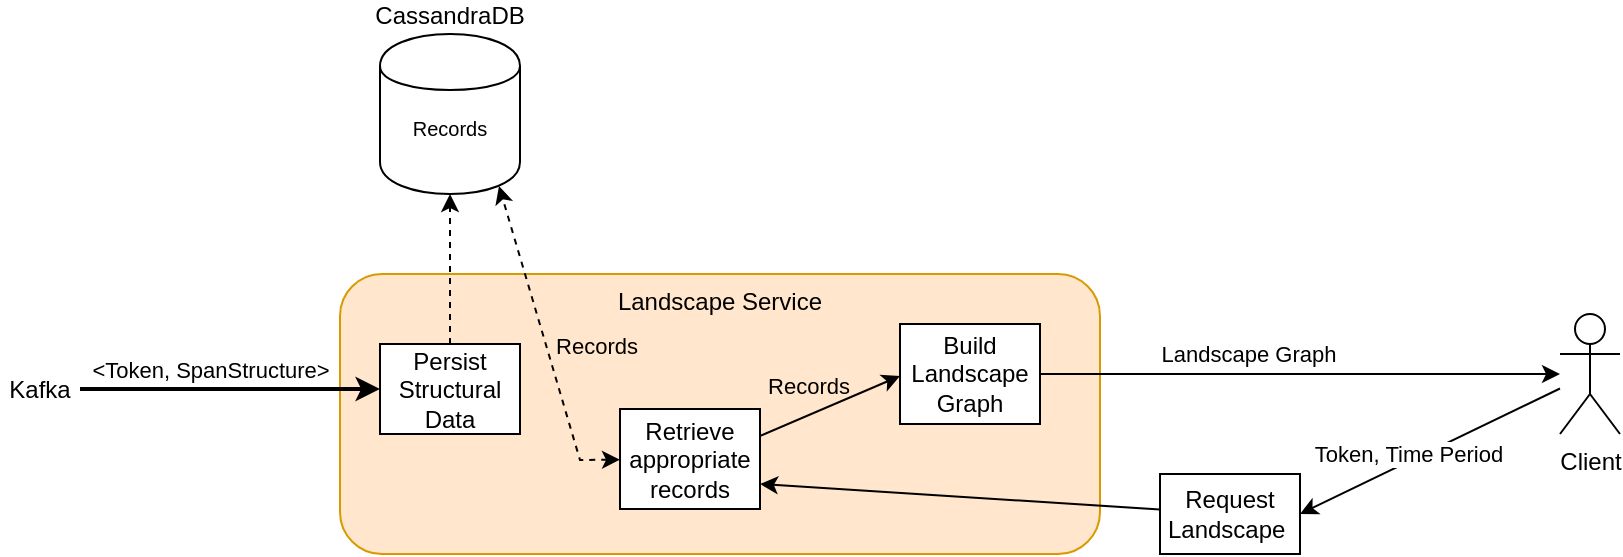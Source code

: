 <mxfile version="14.9.6" type="device" pages="3"><diagram id="J-dUy9uAbhiytFLK9haW" name="landscape-service"><mxGraphModel dx="517" dy="802" grid="1" gridSize="10" guides="1" tooltips="1" connect="1" arrows="1" fold="1" page="1" pageScale="1" pageWidth="827" pageHeight="1169" math="0" shadow="0"><root><mxCell id="Gl9fM_iUVDfc27TFaiKl-0"/><mxCell id="Gl9fM_iUVDfc27TFaiKl-1" parent="Gl9fM_iUVDfc27TFaiKl-0"/><mxCell id="t1grAYT24OCH9mHUSQEn-0" value="Landscape Service" style="rounded=1;whiteSpace=wrap;html=1;fillColor=#ffe6cc;strokeColor=#d79b00;verticalAlign=top;" parent="Gl9fM_iUVDfc27TFaiKl-1" vertex="1"><mxGeometry x="1120" y="270" width="380" height="140" as="geometry"/></mxCell><mxCell id="l7Rlq5oe87UU4YfL6TtK-6" style="rounded=0;orthogonalLoop=1;jettySize=auto;html=1;entryX=1;entryY=0.5;entryDx=0;entryDy=0;startArrow=none;startFill=0;" parent="Gl9fM_iUVDfc27TFaiKl-1" source="l7Rlq5oe87UU4YfL6TtK-0" target="l7Rlq5oe87UU4YfL6TtK-5" edge="1"><mxGeometry relative="1" as="geometry"><mxPoint x="1780" y="320" as="sourcePoint"/></mxGeometry></mxCell><mxCell id="l7Rlq5oe87UU4YfL6TtK-18" value="Token, Time Period" style="edgeLabel;html=1;align=center;verticalAlign=middle;resizable=0;points=[];rotation=0;" parent="l7Rlq5oe87UU4YfL6TtK-6" vertex="1" connectable="0"><mxGeometry x="0.134" y="2" relative="1" as="geometry"><mxPoint x="-3" y="-5" as="offset"/></mxGeometry></mxCell><mxCell id="l7Rlq5oe87UU4YfL6TtK-0" value="Client" style="shape=umlActor;verticalLabelPosition=bottom;verticalAlign=top;html=1;outlineConnect=0;fontSize=12;" parent="Gl9fM_iUVDfc27TFaiKl-1" vertex="1"><mxGeometry x="1730" y="290" width="30" height="60" as="geometry"/></mxCell><mxCell id="l7Rlq5oe87UU4YfL6TtK-3" value="" style="group" parent="Gl9fM_iUVDfc27TFaiKl-1" vertex="1" connectable="0"><mxGeometry x="1140" y="150" width="70" height="80" as="geometry"/></mxCell><mxCell id="2yggdtKi-0VyziITNCe1-0" value="CassandraDB" style="shape=cylinder;whiteSpace=wrap;html=1;boundedLbl=1;backgroundOutline=1;verticalAlign=bottom;labelPosition=center;verticalLabelPosition=top;align=center;" parent="l7Rlq5oe87UU4YfL6TtK-3" vertex="1"><mxGeometry width="70" height="80" as="geometry"/></mxCell><mxCell id="dtKy84YqQXFhAMvZ5ZgY-0" value="&lt;span&gt;Records&lt;/span&gt;" style="text;html=1;strokeColor=none;fillColor=none;align=center;verticalAlign=middle;whiteSpace=wrap;rounded=0;fontSize=10;fontStyle=0" parent="l7Rlq5oe87UU4YfL6TtK-3" vertex="1"><mxGeometry y="24" width="70" height="45" as="geometry"/></mxCell><mxCell id="l7Rlq5oe87UU4YfL6TtK-14" style="edgeStyle=none;rounded=0;orthogonalLoop=1;jettySize=auto;html=1;entryX=1;entryY=0.75;entryDx=0;entryDy=0;startArrow=none;startFill=0;endArrow=classic;endFill=1;strokeWidth=1;" parent="Gl9fM_iUVDfc27TFaiKl-1" source="l7Rlq5oe87UU4YfL6TtK-5" target="l7Rlq5oe87UU4YfL6TtK-12" edge="1"><mxGeometry relative="1" as="geometry"/></mxCell><mxCell id="l7Rlq5oe87UU4YfL6TtK-5" value="Request Landscape&amp;nbsp;" style="rounded=0;whiteSpace=wrap;html=1;align=center;" parent="Gl9fM_iUVDfc27TFaiKl-1" vertex="1"><mxGeometry x="1530" y="370" width="70" height="40" as="geometry"/></mxCell><mxCell id="l7Rlq5oe87UU4YfL6TtK-8" style="edgeStyle=none;rounded=0;orthogonalLoop=1;jettySize=auto;html=1;startArrow=none;startFill=0;dashed=1;" parent="Gl9fM_iUVDfc27TFaiKl-1" source="l7Rlq5oe87UU4YfL6TtK-7" target="2yggdtKi-0VyziITNCe1-0" edge="1"><mxGeometry relative="1" as="geometry"/></mxCell><mxCell id="l7Rlq5oe87UU4YfL6TtK-7" value="Persist Structural Data" style="rounded=0;whiteSpace=wrap;html=1;align=center;" parent="Gl9fM_iUVDfc27TFaiKl-1" vertex="1"><mxGeometry x="1140" y="305" width="70" height="45" as="geometry"/></mxCell><mxCell id="l7Rlq5oe87UU4YfL6TtK-9" value="" style="endArrow=classic;html=1;entryX=0;entryY=0.5;entryDx=0;entryDy=0;strokeWidth=2;exitX=1;exitY=0.5;exitDx=0;exitDy=0;" parent="Gl9fM_iUVDfc27TFaiKl-1" source="l7Rlq5oe87UU4YfL6TtK-11" target="l7Rlq5oe87UU4YfL6TtK-7" edge="1"><mxGeometry width="50" height="50" relative="1" as="geometry"><mxPoint x="980" y="328" as="sourcePoint"/><mxPoint x="1310" y="300" as="targetPoint"/></mxGeometry></mxCell><mxCell id="l7Rlq5oe87UU4YfL6TtK-10" value="&amp;lt;Token, SpanStructure&amp;gt;" style="edgeLabel;html=1;align=center;verticalAlign=middle;resizable=0;points=[];" parent="l7Rlq5oe87UU4YfL6TtK-9" vertex="1" connectable="0"><mxGeometry x="-0.481" relative="1" as="geometry"><mxPoint x="26" y="-10" as="offset"/></mxGeometry></mxCell><mxCell id="l7Rlq5oe87UU4YfL6TtK-11" value="Kafka" style="text;html=1;strokeColor=none;fillColor=none;align=center;verticalAlign=middle;whiteSpace=wrap;rounded=0;" parent="Gl9fM_iUVDfc27TFaiKl-1" vertex="1"><mxGeometry x="950" y="317.5" width="40" height="20" as="geometry"/></mxCell><mxCell id="l7Rlq5oe87UU4YfL6TtK-13" style="edgeStyle=none;rounded=0;orthogonalLoop=1;jettySize=auto;html=1;entryX=0.85;entryY=0.95;entryDx=0;entryDy=0;entryPerimeter=0;startArrow=classic;startFill=1;strokeWidth=1;endArrow=classic;endFill=1;dashed=1;labelBackgroundColor=#ffffff;" parent="Gl9fM_iUVDfc27TFaiKl-1" source="l7Rlq5oe87UU4YfL6TtK-12" target="2yggdtKi-0VyziITNCe1-0" edge="1"><mxGeometry relative="1" as="geometry"><Array as="points"><mxPoint x="1240" y="363"/></Array></mxGeometry></mxCell><mxCell id="l7Rlq5oe87UU4YfL6TtK-23" value="Records" style="edgeLabel;html=1;align=center;verticalAlign=middle;resizable=0;points=[];labelBackgroundColor=none;" parent="l7Rlq5oe87UU4YfL6TtK-13" vertex="1" connectable="0"><mxGeometry x="-0.061" y="-2" relative="1" as="geometry"><mxPoint x="22" y="-3" as="offset"/></mxGeometry></mxCell><mxCell id="l7Rlq5oe87UU4YfL6TtK-16" value="" style="edgeStyle=none;rounded=0;orthogonalLoop=1;jettySize=auto;html=1;exitX=1;exitY=0.25;exitDx=0;exitDy=0;entryX=0;entryY=0.5;entryDx=0;entryDy=0;startArrow=none;startFill=0;endArrow=classic;endFill=1;strokeWidth=1;labelPosition=center;verticalLabelPosition=top;align=center;verticalAlign=bottom;labelBackgroundColor=none;" parent="Gl9fM_iUVDfc27TFaiKl-1" edge="1"><mxGeometry x="-0.069" y="7" relative="1" as="geometry"><mxPoint x="1330" y="351.0" as="sourcePoint"/><mxPoint x="1400" y="321.0" as="targetPoint"/><mxPoint as="offset"/></mxGeometry></mxCell><mxCell id="l7Rlq5oe87UU4YfL6TtK-12" value="Retrieve appropriate records" style="rounded=0;whiteSpace=wrap;html=1;align=center;verticalAlign=middle;" parent="Gl9fM_iUVDfc27TFaiKl-1" vertex="1"><mxGeometry x="1260" y="337.5" width="70" height="50" as="geometry"/></mxCell><mxCell id="l7Rlq5oe87UU4YfL6TtK-17" style="edgeStyle=none;rounded=0;orthogonalLoop=1;jettySize=auto;html=1;exitX=1;exitY=0.5;exitDx=0;exitDy=0;startArrow=none;startFill=0;endArrow=classic;endFill=1;strokeWidth=1;" parent="Gl9fM_iUVDfc27TFaiKl-1" source="l7Rlq5oe87UU4YfL6TtK-15" target="l7Rlq5oe87UU4YfL6TtK-0" edge="1"><mxGeometry relative="1" as="geometry"/></mxCell><mxCell id="l7Rlq5oe87UU4YfL6TtK-21" value="Landscape Graph" style="edgeLabel;html=1;align=center;verticalAlign=middle;resizable=0;points=[];" parent="l7Rlq5oe87UU4YfL6TtK-17" vertex="1" connectable="0"><mxGeometry x="-0.377" y="-3" relative="1" as="geometry"><mxPoint x="23" y="-13" as="offset"/></mxGeometry></mxCell><mxCell id="l7Rlq5oe87UU4YfL6TtK-15" value="Build Landscape Graph" style="rounded=0;whiteSpace=wrap;html=1;align=center;verticalAlign=middle;" parent="Gl9fM_iUVDfc27TFaiKl-1" vertex="1"><mxGeometry x="1400" y="295" width="70" height="50" as="geometry"/></mxCell><mxCell id="l7Rlq5oe87UU4YfL6TtK-24" value="Records" style="edgeLabel;html=1;align=center;verticalAlign=middle;resizable=0;points=[];labelBackgroundColor=none;" parent="Gl9fM_iUVDfc27TFaiKl-1" vertex="1" connectable="0"><mxGeometry x="1353.996" y="325.502" as="geometry"/></mxCell></root></mxGraphModel></diagram><diagram id="spWC8Wub-5iBqvO6qSnb" name="landscape-graph"><mxGraphModel dx="1344" dy="802" grid="1" gridSize="10" guides="1" tooltips="1" connect="1" arrows="1" fold="1" page="1" pageScale="1" pageWidth="827" pageHeight="1169" math="0" shadow="0"><root><mxCell id="aLXn2m9GXrMucjYbdmCI-0"/><mxCell id="aLXn2m9GXrMucjYbdmCI-1" parent="aLXn2m9GXrMucjYbdmCI-0"/><mxCell id="aLXn2m9GXrMucjYbdmCI-5" value="Node&lt;br&gt;{Name, Address}" style="rounded=0;whiteSpace=wrap;html=1;labelBackgroundColor=none;align=center;fillColor=#f8cecc;strokeColor=#b85450;" parent="aLXn2m9GXrMucjYbdmCI-1" vertex="1"><mxGeometry x="9" y="250" width="100" height="40" as="geometry"/></mxCell><mxCell id="aLXn2m9GXrMucjYbdmCI-17" style="edgeStyle=none;rounded=0;orthogonalLoop=1;jettySize=auto;html=1;labelBackgroundColor=#ffffff;startArrow=none;startFill=0;endArrow=classic;endFill=1;strokeWidth=1;" parent="aLXn2m9GXrMucjYbdmCI-1" source="aLXn2m9GXrMucjYbdmCI-16" target="aLXn2m9GXrMucjYbdmCI-5" edge="1"><mxGeometry relative="1" as="geometry"><mxPoint x="58.83" y="200" as="sourcePoint"/><mxPoint x="58.83" y="250" as="targetPoint"/></mxGeometry></mxCell><mxCell id="aLXn2m9GXrMucjYbdmCI-18" value="1" style="edgeLabel;html=1;align=center;verticalAlign=middle;resizable=0;points=[];" parent="aLXn2m9GXrMucjYbdmCI-17" vertex="1" connectable="0"><mxGeometry x="-0.768" relative="1" as="geometry"><mxPoint x="5" y="4" as="offset"/></mxGeometry></mxCell><mxCell id="aLXn2m9GXrMucjYbdmCI-19" value="n" style="edgeLabel;html=1;align=center;verticalAlign=middle;resizable=0;points=[];" parent="aLXn2m9GXrMucjYbdmCI-17" vertex="1" connectable="0"><mxGeometry x="0.832" y="-1" relative="1" as="geometry"><mxPoint x="-9" y="-10" as="offset"/></mxGeometry></mxCell><mxCell id="aLXn2m9GXrMucjYbdmCI-16" value="Landscape Token" style="rounded=0;whiteSpace=wrap;html=1;labelBackgroundColor=none;align=center;fontStyle=4;fillColor=#f5f5f5;strokeColor=#666666;fontColor=#333333;" parent="aLXn2m9GXrMucjYbdmCI-1" vertex="1"><mxGeometry x="4" y="160" width="110" height="40" as="geometry"/></mxCell><mxCell id="aLXn2m9GXrMucjYbdmCI-20" value="Application&lt;br&gt;{Name, InstanceId, Language}" style="rounded=0;whiteSpace=wrap;html=1;labelBackgroundColor=none;align=center;fillColor=#d5e8d4;strokeColor=#82b366;" parent="aLXn2m9GXrMucjYbdmCI-1" vertex="1"><mxGeometry x="184" y="250" width="170" height="40" as="geometry"/></mxCell><mxCell id="aLXn2m9GXrMucjYbdmCI-21" style="edgeStyle=none;rounded=0;orthogonalLoop=1;jettySize=auto;html=1;labelBackgroundColor=#ffffff;startArrow=none;startFill=0;endArrow=classic;endFill=1;strokeWidth=1;entryX=0;entryY=0.5;entryDx=0;entryDy=0;exitX=1;exitY=0.5;exitDx=0;exitDy=0;" parent="aLXn2m9GXrMucjYbdmCI-1" source="aLXn2m9GXrMucjYbdmCI-5" target="aLXn2m9GXrMucjYbdmCI-20" edge="1"><mxGeometry relative="1" as="geometry"><mxPoint x="124" y="190" as="sourcePoint"/><mxPoint x="204" y="190" as="targetPoint"/></mxGeometry></mxCell><mxCell id="aLXn2m9GXrMucjYbdmCI-22" value="1" style="edgeLabel;html=1;align=center;verticalAlign=middle;resizable=0;points=[];" parent="aLXn2m9GXrMucjYbdmCI-21" vertex="1" connectable="0"><mxGeometry x="-0.768" relative="1" as="geometry"><mxPoint x="-3" y="-8" as="offset"/></mxGeometry></mxCell><mxCell id="aLXn2m9GXrMucjYbdmCI-23" value="n" style="edgeLabel;html=1;align=center;verticalAlign=middle;resizable=0;points=[];" parent="aLXn2m9GXrMucjYbdmCI-21" vertex="1" connectable="0"><mxGeometry x="0.832" y="-1" relative="1" as="geometry"><mxPoint x="-7" y="-9" as="offset"/></mxGeometry></mxCell><mxCell id="aLXn2m9GXrMucjYbdmCI-24" value="Package&lt;br&gt;{Name}" style="rounded=0;whiteSpace=wrap;html=1;labelBackgroundColor=none;align=center;fillColor=#ffe6cc;strokeColor=#d79b00;" parent="aLXn2m9GXrMucjYbdmCI-1" vertex="1"><mxGeometry x="424" y="250" width="70" height="40" as="geometry"/></mxCell><mxCell id="aLXn2m9GXrMucjYbdmCI-26" style="edgeStyle=none;rounded=0;orthogonalLoop=1;jettySize=auto;html=1;labelBackgroundColor=#ffffff;startArrow=none;startFill=0;endArrow=classic;endFill=1;strokeWidth=1;entryX=0;entryY=0.5;entryDx=0;entryDy=0;exitX=1;exitY=0.5;exitDx=0;exitDy=0;" parent="aLXn2m9GXrMucjYbdmCI-1" source="aLXn2m9GXrMucjYbdmCI-20" target="aLXn2m9GXrMucjYbdmCI-24" edge="1"><mxGeometry relative="1" as="geometry"><mxPoint x="304" y="190" as="sourcePoint"/><mxPoint x="367.5" y="190" as="targetPoint"/></mxGeometry></mxCell><mxCell id="aLXn2m9GXrMucjYbdmCI-27" value="1" style="edgeLabel;html=1;align=center;verticalAlign=middle;resizable=0;points=[];" parent="aLXn2m9GXrMucjYbdmCI-26" vertex="1" connectable="0"><mxGeometry x="-0.768" relative="1" as="geometry"><mxPoint x="-3" y="-8" as="offset"/></mxGeometry></mxCell><mxCell id="aLXn2m9GXrMucjYbdmCI-28" value="n" style="edgeLabel;html=1;align=center;verticalAlign=middle;resizable=0;points=[];" parent="aLXn2m9GXrMucjYbdmCI-26" vertex="1" connectable="0"><mxGeometry x="0.832" y="-1" relative="1" as="geometry"><mxPoint x="-9" y="-10" as="offset"/></mxGeometry></mxCell><mxCell id="aLXn2m9GXrMucjYbdmCI-29" style="edgeStyle=none;rounded=0;orthogonalLoop=1;jettySize=auto;html=1;exitX=0.75;exitY=0;exitDx=0;exitDy=0;entryX=0.25;entryY=0;entryDx=0;entryDy=0;labelBackgroundColor=#ffffff;startArrow=classic;startFill=1;endArrow=none;endFill=0;strokeWidth=1;" parent="aLXn2m9GXrMucjYbdmCI-1" source="aLXn2m9GXrMucjYbdmCI-24" target="aLXn2m9GXrMucjYbdmCI-24" edge="1"><mxGeometry relative="1" as="geometry"><Array as="points"><mxPoint x="477" y="220"/><mxPoint x="442" y="220"/></Array></mxGeometry></mxCell><mxCell id="aLXn2m9GXrMucjYbdmCI-30" value="1" style="edgeLabel;html=1;align=center;verticalAlign=middle;resizable=0;points=[];" parent="aLXn2m9GXrMucjYbdmCI-29" vertex="1" connectable="0"><mxGeometry x="0.844" relative="1" as="geometry"><mxPoint x="-9" y="-5" as="offset"/></mxGeometry></mxCell><mxCell id="aLXn2m9GXrMucjYbdmCI-31" value="n" style="edgeLabel;html=1;align=center;verticalAlign=middle;resizable=0;points=[];" parent="aLXn2m9GXrMucjYbdmCI-29" vertex="1" connectable="0"><mxGeometry x="-0.9" relative="1" as="geometry"><mxPoint x="9" y="-7" as="offset"/></mxGeometry></mxCell><mxCell id="aLXn2m9GXrMucjYbdmCI-32" value="Class&lt;br&gt;{Name}" style="rounded=0;whiteSpace=wrap;html=1;labelBackgroundColor=none;align=center;fillColor=#e1d5e7;strokeColor=#9673a6;" parent="aLXn2m9GXrMucjYbdmCI-1" vertex="1"><mxGeometry x="564" y="250" width="70" height="40" as="geometry"/></mxCell><mxCell id="aLXn2m9GXrMucjYbdmCI-33" style="edgeStyle=none;rounded=0;orthogonalLoop=1;jettySize=auto;html=1;labelBackgroundColor=#ffffff;startArrow=none;startFill=0;endArrow=classic;endFill=1;strokeWidth=1;entryX=0;entryY=0.5;entryDx=0;entryDy=0;exitX=1;exitY=0.5;exitDx=0;exitDy=0;" parent="aLXn2m9GXrMucjYbdmCI-1" source="aLXn2m9GXrMucjYbdmCI-24" target="aLXn2m9GXrMucjYbdmCI-32" edge="1"><mxGeometry relative="1" as="geometry"><mxPoint x="514" y="190" as="sourcePoint"/><mxPoint x="574" y="190" as="targetPoint"/></mxGeometry></mxCell><mxCell id="aLXn2m9GXrMucjYbdmCI-34" value="1" style="edgeLabel;html=1;align=center;verticalAlign=middle;resizable=0;points=[];" parent="aLXn2m9GXrMucjYbdmCI-33" vertex="1" connectable="0"><mxGeometry x="-0.768" relative="1" as="geometry"><mxPoint x="-3" y="-8" as="offset"/></mxGeometry></mxCell><mxCell id="aLXn2m9GXrMucjYbdmCI-35" value="n" style="edgeLabel;html=1;align=center;verticalAlign=middle;resizable=0;points=[];" parent="aLXn2m9GXrMucjYbdmCI-33" vertex="1" connectable="0"><mxGeometry x="0.832" y="-1" relative="1" as="geometry"><mxPoint x="-9" y="-10" as="offset"/></mxGeometry></mxCell><mxCell id="aLXn2m9GXrMucjYbdmCI-36" value="Method&lt;br&gt;{Method, Fingerprint}" style="rounded=0;whiteSpace=wrap;html=1;labelBackgroundColor=none;align=center;fillColor=#dae8fc;strokeColor=#6c8ebf;" parent="aLXn2m9GXrMucjYbdmCI-1" vertex="1"><mxGeometry x="704" y="250" width="120" height="40" as="geometry"/></mxCell><mxCell id="aLXn2m9GXrMucjYbdmCI-37" style="edgeStyle=none;rounded=0;orthogonalLoop=1;jettySize=auto;html=1;labelBackgroundColor=#ffffff;startArrow=none;startFill=0;endArrow=classic;endFill=1;strokeWidth=1;" parent="aLXn2m9GXrMucjYbdmCI-1" source="aLXn2m9GXrMucjYbdmCI-32" target="aLXn2m9GXrMucjYbdmCI-36" edge="1"><mxGeometry relative="1" as="geometry"><mxPoint x="764" y="180" as="sourcePoint"/><mxPoint x="824" y="179.8" as="targetPoint"/></mxGeometry></mxCell><mxCell id="aLXn2m9GXrMucjYbdmCI-38" value="1" style="edgeLabel;html=1;align=center;verticalAlign=middle;resizable=0;points=[];" parent="aLXn2m9GXrMucjYbdmCI-37" vertex="1" connectable="0"><mxGeometry x="-0.768" relative="1" as="geometry"><mxPoint x="-3" y="-8" as="offset"/></mxGeometry></mxCell><mxCell id="aLXn2m9GXrMucjYbdmCI-39" value="n" style="edgeLabel;html=1;align=center;verticalAlign=middle;resizable=0;points=[];" parent="aLXn2m9GXrMucjYbdmCI-37" vertex="1" connectable="0"><mxGeometry x="0.832" y="-1" relative="1" as="geometry"><mxPoint x="-9" y="-10" as="offset"/></mxGeometry></mxCell></root></mxGraphModel></diagram><diagram id="p9iF3uhPL48Q5EVGX5sa" name="fibonacci_landscape"><mxGraphModel dx="517" dy="802" grid="1" gridSize="10" guides="1" tooltips="1" connect="1" arrows="1" fold="1" page="1" pageScale="1" pageWidth="827" pageHeight="1169" math="0" shadow="0"><root><mxCell id="GqielLVOfq3m-7_agrnd-0"/><mxCell id="GqielLVOfq3m-7_agrnd-1" parent="GqielLVOfq3m-7_agrnd-0"/><mxCell id="HyItpL8PozDq7UoA4aW--1" style="edgeStyle=orthogonalEdgeStyle;rounded=0;orthogonalLoop=1;jettySize=auto;html=1;exitX=0.5;exitY=1;exitDx=0;exitDy=0;" parent="GqielLVOfq3m-7_agrnd-1" source="GqielLVOfq3m-7_agrnd-2" target="HyItpL8PozDq7UoA4aW--0" edge="1"><mxGeometry relative="1" as="geometry"/></mxCell><mxCell id="GqielLVOfq3m-7_agrnd-2" value="fibonacci-landscape" style="rounded=1;whiteSpace=wrap;html=1;fontStyle=2;fillColor=#f5f5f5;strokeColor=#666666;fontColor=#333333;" parent="GqielLVOfq3m-7_agrnd-1" vertex="1"><mxGeometry x="1811.6" y="570.005" width="120" height="30" as="geometry"/></mxCell><mxCell id="HyItpL8PozDq7UoA4aW--3" style="edgeStyle=orthogonalEdgeStyle;rounded=0;orthogonalLoop=1;jettySize=auto;html=1;" parent="GqielLVOfq3m-7_agrnd-1" source="HyItpL8PozDq7UoA4aW--0" target="HyItpL8PozDq7UoA4aW--2" edge="1"><mxGeometry relative="1" as="geometry"/></mxCell><mxCell id="HyItpL8PozDq7UoA4aW--0" value="host&lt;br&gt;192.168.178.1" style="rounded=1;whiteSpace=wrap;html=1;fillColor=#f8cecc;strokeColor=#b85450;" parent="GqielLVOfq3m-7_agrnd-1" vertex="1"><mxGeometry x="1811.6" y="629.995" width="120" height="30" as="geometry"/></mxCell><mxCell id="HyItpL8PozDq7UoA4aW--6" style="edgeStyle=orthogonalEdgeStyle;rounded=0;orthogonalLoop=1;jettySize=auto;html=1;" parent="GqielLVOfq3m-7_agrnd-1" source="HyItpL8PozDq7UoA4aW--2" target="HyItpL8PozDq7UoA4aW--5" edge="1"><mxGeometry relative="1" as="geometry"/></mxCell><mxCell id="HyItpL8PozDq7UoA4aW--2" value="fibonacci" style="rounded=1;whiteSpace=wrap;html=1;fillColor=#d5e8d4;strokeColor=#82b366;" parent="GqielLVOfq3m-7_agrnd-1" vertex="1"><mxGeometry x="1811.6" y="690.005" width="120" height="20" as="geometry"/></mxCell><mxCell id="HyItpL8PozDq7UoA4aW--11" style="edgeStyle=orthogonalEdgeStyle;rounded=0;orthogonalLoop=1;jettySize=auto;html=1;entryX=0.5;entryY=0;entryDx=0;entryDy=0;" parent="GqielLVOfq3m-7_agrnd-1" source="HyItpL8PozDq7UoA4aW--5" target="HyItpL8PozDq7UoA4aW--10" edge="1"><mxGeometry relative="1" as="geometry"/></mxCell><mxCell id="q7kOoo32Dnt3SrEgmAqx-37" style="edgeStyle=orthogonalEdgeStyle;rounded=0;orthogonalLoop=1;jettySize=auto;html=1;" parent="GqielLVOfq3m-7_agrnd-1" source="HyItpL8PozDq7UoA4aW--5" target="HyItpL8PozDq7UoA4aW--21" edge="1"><mxGeometry relative="1" as="geometry"/></mxCell><mxCell id="q7kOoo32Dnt3SrEgmAqx-38" style="edgeStyle=orthogonalEdgeStyle;rounded=0;orthogonalLoop=1;jettySize=auto;html=1;exitX=0.5;exitY=1;exitDx=0;exitDy=0;" parent="GqielLVOfq3m-7_agrnd-1" source="HyItpL8PozDq7UoA4aW--5" target="HyItpL8PozDq7UoA4aW--26" edge="1"><mxGeometry relative="1" as="geometry"/></mxCell><mxCell id="HyItpL8PozDq7UoA4aW--5" value="net.explorviz.sampleApplication" style="rounded=1;whiteSpace=wrap;html=1;fillColor=#ffe6cc;strokeColor=#d79b00;" parent="GqielLVOfq3m-7_agrnd-1" vertex="1"><mxGeometry x="1779.1" y="743.125" width="185" height="20" as="geometry"/></mxCell><mxCell id="HyItpL8PozDq7UoA4aW--18" style="edgeStyle=orthogonalEdgeStyle;rounded=0;orthogonalLoop=1;jettySize=auto;html=1;exitX=0.5;exitY=1;exitDx=0;exitDy=0;" parent="GqielLVOfq3m-7_agrnd-1" source="HyItpL8PozDq7UoA4aW--10" target="HyItpL8PozDq7UoA4aW--20" edge="1"><mxGeometry relative="1" as="geometry"><mxPoint x="372.5" y="425" as="targetPoint"/></mxGeometry></mxCell><mxCell id="HyItpL8PozDq7UoA4aW--19" style="edgeStyle=orthogonalEdgeStyle;rounded=0;orthogonalLoop=1;jettySize=auto;html=1;exitX=0.5;exitY=1;exitDx=0;exitDy=0;" parent="GqielLVOfq3m-7_agrnd-1" source="HyItpL8PozDq7UoA4aW--10" target="HyItpL8PozDq7UoA4aW--16" edge="1"><mxGeometry relative="1" as="geometry"/></mxCell><mxCell id="q7kOoo32Dnt3SrEgmAqx-8" style="edgeStyle=orthogonalEdgeStyle;rounded=0;orthogonalLoop=1;jettySize=auto;html=1;exitX=0.5;exitY=1;exitDx=0;exitDy=0;" parent="GqielLVOfq3m-7_agrnd-1" source="HyItpL8PozDq7UoA4aW--10" target="q7kOoo32Dnt3SrEgmAqx-7" edge="1"><mxGeometry relative="1" as="geometry"/></mxCell><mxCell id="q7kOoo32Dnt3SrEgmAqx-10" style="edgeStyle=orthogonalEdgeStyle;rounded=0;orthogonalLoop=1;jettySize=auto;html=1;exitX=0.5;exitY=1;exitDx=0;exitDy=0;entryX=0.5;entryY=0;entryDx=0;entryDy=0;" parent="GqielLVOfq3m-7_agrnd-1" source="HyItpL8PozDq7UoA4aW--10" target="q7kOoo32Dnt3SrEgmAqx-9" edge="1"><mxGeometry relative="1" as="geometry"><Array as="points"><mxPoint x="1872" y="858"/><mxPoint x="2268" y="858"/><mxPoint x="2268" y="873"/></Array></mxGeometry></mxCell><mxCell id="HyItpL8PozDq7UoA4aW--10" value="application" style="rounded=1;whiteSpace=wrap;html=1;fillColor=#ffe6cc;strokeColor=#d79b00;" parent="GqielLVOfq3m-7_agrnd-1" vertex="1"><mxGeometry x="1824.1" y="813.125" width="95" height="20" as="geometry"/></mxCell><mxCell id="q7kOoo32Dnt3SrEgmAqx-3" style="edgeStyle=orthogonalEdgeStyle;rounded=0;orthogonalLoop=1;jettySize=auto;html=1;" parent="GqielLVOfq3m-7_agrnd-1" source="HyItpL8PozDq7UoA4aW--16" target="q7kOoo32Dnt3SrEgmAqx-2" edge="1"><mxGeometry relative="1" as="geometry"/></mxCell><mxCell id="HyItpL8PozDq7UoA4aW--16" value="math" style="rounded=1;whiteSpace=wrap;html=1;fillColor=#ffe6cc;strokeColor=#d79b00;" parent="GqielLVOfq3m-7_agrnd-1" vertex="1"><mxGeometry x="1522.8" y="883.125" width="95" height="20" as="geometry"/></mxCell><mxCell id="q7kOoo32Dnt3SrEgmAqx-1" style="edgeStyle=orthogonalEdgeStyle;rounded=0;orthogonalLoop=1;jettySize=auto;html=1;" parent="GqielLVOfq3m-7_agrnd-1" source="HyItpL8PozDq7UoA4aW--20" target="q7kOoo32Dnt3SrEgmAqx-0" edge="1"><mxGeometry relative="1" as="geometry"/></mxCell><mxCell id="HyItpL8PozDq7UoA4aW--20" value="JavaExample" style="rounded=1;whiteSpace=wrap;html=1;fillColor=#e1d5e7;strokeColor=#9673a6;" parent="GqielLVOfq3m-7_agrnd-1" vertex="1"><mxGeometry x="1411.5" y="883.125" width="95" height="20" as="geometry"/></mxCell><mxCell id="HyItpL8PozDq7UoA4aW--21" value="Main$Application" style="rounded=1;whiteSpace=wrap;html=1;fillColor=#e1d5e7;strokeColor=#9673a6;" parent="GqielLVOfq3m-7_agrnd-1" vertex="1"><mxGeometry x="1956.6" y="813.125" width="100" height="20" as="geometry"/></mxCell><mxCell id="HyItpL8PozDq7UoA4aW--26" value="&lt;span&gt;Main$DatabaseTask&lt;/span&gt;" style="rounded=1;whiteSpace=wrap;html=1;fillColor=#e1d5e7;strokeColor=#9673a6;" parent="GqielLVOfq3m-7_agrnd-1" vertex="1"><mxGeometry x="2075.0" y="813.125" width="120" height="20" as="geometry"/></mxCell><mxCell id="q7kOoo32Dnt3SrEgmAqx-0" value="start" style="ellipse;whiteSpace=wrap;html=1;fillColor=#dae8fc;strokeColor=#6c8ebf;" parent="GqielLVOfq3m-7_agrnd-1" vertex="1"><mxGeometry x="1429.0" y="933.125" width="60" height="30" as="geometry"/></mxCell><mxCell id="q7kOoo32Dnt3SrEgmAqx-11" style="edgeStyle=orthogonalEdgeStyle;rounded=0;orthogonalLoop=1;jettySize=auto;html=1;" parent="GqielLVOfq3m-7_agrnd-1" source="q7kOoo32Dnt3SrEgmAqx-2" target="q7kOoo32Dnt3SrEgmAqx-4" edge="1"><mxGeometry relative="1" as="geometry"/></mxCell><mxCell id="q7kOoo32Dnt3SrEgmAqx-2" value="Fibonacci" style="rounded=1;whiteSpace=wrap;html=1;fillColor=#e1d5e7;strokeColor=#9673a6;" parent="GqielLVOfq3m-7_agrnd-1" vertex="1"><mxGeometry x="1522.8" y="933.125" width="95" height="20" as="geometry"/></mxCell><mxCell id="q7kOoo32Dnt3SrEgmAqx-4" value="calculate" style="ellipse;whiteSpace=wrap;html=1;fillColor=#dae8fc;strokeColor=#6c8ebf;" parent="GqielLVOfq3m-7_agrnd-1" vertex="1"><mxGeometry x="1540.3" y="983.125" width="60" height="30" as="geometry"/></mxCell><mxCell id="q7kOoo32Dnt3SrEgmAqx-18" style="edgeStyle=orthogonalEdgeStyle;rounded=0;orthogonalLoop=1;jettySize=auto;html=1;exitX=0.5;exitY=1;exitDx=0;exitDy=0;entryX=0.5;entryY=0;entryDx=0;entryDy=0;" parent="GqielLVOfq3m-7_agrnd-1" source="q7kOoo32Dnt3SrEgmAqx-7" target="q7kOoo32Dnt3SrEgmAqx-13" edge="1"><mxGeometry relative="1" as="geometry"><Array as="points"><mxPoint x="1816" y="913"/><mxPoint x="1688" y="913"/><mxPoint x="1688" y="933"/></Array></mxGeometry></mxCell><mxCell id="q7kOoo32Dnt3SrEgmAqx-19" style="edgeStyle=orthogonalEdgeStyle;rounded=0;orthogonalLoop=1;jettySize=auto;html=1;entryX=0.5;entryY=0;entryDx=0;entryDy=0;exitX=0.5;exitY=1;exitDx=0;exitDy=0;" parent="GqielLVOfq3m-7_agrnd-1" source="q7kOoo32Dnt3SrEgmAqx-7" target="q7kOoo32Dnt3SrEgmAqx-12" edge="1"><mxGeometry relative="1" as="geometry"><Array as="points"><mxPoint x="1816" y="913"/><mxPoint x="1979" y="913"/></Array></mxGeometry></mxCell><mxCell id="q7kOoo32Dnt3SrEgmAqx-7" value="database" style="rounded=1;whiteSpace=wrap;html=1;fillColor=#ffe6cc;strokeColor=#d79b00;" parent="GqielLVOfq3m-7_agrnd-1" vertex="1"><mxGeometry x="1768.375" y="883.125" width="95" height="20" as="geometry"/></mxCell><mxCell id="q7kOoo32Dnt3SrEgmAqx-34" style="edgeStyle=orthogonalEdgeStyle;rounded=0;orthogonalLoop=1;jettySize=auto;html=1;entryX=0.5;entryY=0;entryDx=0;entryDy=0;" parent="GqielLVOfq3m-7_agrnd-1" source="q7kOoo32Dnt3SrEgmAqx-9" target="q7kOoo32Dnt3SrEgmAqx-33" edge="1"><mxGeometry relative="1" as="geometry"/></mxCell><mxCell id="q7kOoo32Dnt3SrEgmAqx-9" value="util" style="rounded=1;whiteSpace=wrap;html=1;fillColor=#ffe6cc;strokeColor=#d79b00;" parent="GqielLVOfq3m-7_agrnd-1" vertex="1"><mxGeometry x="2220.0" y="873.125" width="95" height="20" as="geometry"/></mxCell><mxCell id="q7kOoo32Dnt3SrEgmAqx-22" style="edgeStyle=orthogonalEdgeStyle;rounded=0;orthogonalLoop=1;jettySize=auto;html=1;exitX=0.5;exitY=1;exitDx=0;exitDy=0;" parent="GqielLVOfq3m-7_agrnd-1" source="q7kOoo32Dnt3SrEgmAqx-12" target="q7kOoo32Dnt3SrEgmAqx-20" edge="1"><mxGeometry relative="1" as="geometry"><Array as="points"><mxPoint x="1979" y="963"/><mxPoint x="1843" y="963"/></Array></mxGeometry></mxCell><mxCell id="q7kOoo32Dnt3SrEgmAqx-23" style="edgeStyle=orthogonalEdgeStyle;rounded=0;orthogonalLoop=1;jettySize=auto;html=1;exitX=0.5;exitY=1;exitDx=0;exitDy=0;entryX=0.5;entryY=0;entryDx=0;entryDy=0;" parent="GqielLVOfq3m-7_agrnd-1" source="q7kOoo32Dnt3SrEgmAqx-12" target="q7kOoo32Dnt3SrEgmAqx-21" edge="1"><mxGeometry relative="1" as="geometry"><Array as="points"><mxPoint x="1979" y="963"/><mxPoint x="2105" y="963"/></Array></mxGeometry></mxCell><mxCell id="q7kOoo32Dnt3SrEgmAqx-12" value="helper" style="rounded=1;whiteSpace=wrap;html=1;fillColor=#ffe6cc;strokeColor=#d79b00;" parent="GqielLVOfq3m-7_agrnd-1" vertex="1"><mxGeometry x="1931.6" y="933.125" width="95" height="20" as="geometry"/></mxCell><mxCell id="q7kOoo32Dnt3SrEgmAqx-16" style="edgeStyle=orthogonalEdgeStyle;rounded=0;orthogonalLoop=1;jettySize=auto;html=1;" parent="GqielLVOfq3m-7_agrnd-1" source="q7kOoo32Dnt3SrEgmAqx-13" target="q7kOoo32Dnt3SrEgmAqx-14" edge="1"><mxGeometry relative="1" as="geometry"><Array as="points"><mxPoint x="1687.8" y="960"/><mxPoint x="1647.8" y="960"/></Array></mxGeometry></mxCell><mxCell id="q7kOoo32Dnt3SrEgmAqx-17" style="edgeStyle=orthogonalEdgeStyle;rounded=0;orthogonalLoop=1;jettySize=auto;html=1;exitX=0.5;exitY=1;exitDx=0;exitDy=0;" parent="GqielLVOfq3m-7_agrnd-1" source="q7kOoo32Dnt3SrEgmAqx-13" target="q7kOoo32Dnt3SrEgmAqx-15" edge="1"><mxGeometry relative="1" as="geometry"><Array as="points"><mxPoint x="1687.8" y="960"/><mxPoint x="1727.8" y="960"/></Array></mxGeometry></mxCell><mxCell id="q7kOoo32Dnt3SrEgmAqx-13" value="JBDCExample" style="rounded=1;whiteSpace=wrap;html=1;fillColor=#e1d5e7;strokeColor=#9673a6;" parent="GqielLVOfq3m-7_agrnd-1" vertex="1"><mxGeometry x="1640.1" y="933.125" width="95" height="20" as="geometry"/></mxCell><mxCell id="q7kOoo32Dnt3SrEgmAqx-14" value="start" style="ellipse;whiteSpace=wrap;html=1;fillColor=#dae8fc;strokeColor=#6c8ebf;" parent="GqielLVOfq3m-7_agrnd-1" vertex="1"><mxGeometry x="1617.8" y="983.125" width="60" height="30" as="geometry"/></mxCell><mxCell id="q7kOoo32Dnt3SrEgmAqx-15" value="runQueries" style="ellipse;whiteSpace=wrap;html=1;fillColor=#dae8fc;strokeColor=#6c8ebf;" parent="GqielLVOfq3m-7_agrnd-1" vertex="1"><mxGeometry x="1692.8" y="983.125" width="70" height="30" as="geometry"/></mxCell><mxCell id="q7kOoo32Dnt3SrEgmAqx-26" style="edgeStyle=orthogonalEdgeStyle;rounded=0;orthogonalLoop=1;jettySize=auto;html=1;entryX=0.5;entryY=0;entryDx=0;entryDy=0;" parent="GqielLVOfq3m-7_agrnd-1" source="q7kOoo32Dnt3SrEgmAqx-20" target="q7kOoo32Dnt3SrEgmAqx-25" edge="1"><mxGeometry relative="1" as="geometry"/></mxCell><mxCell id="q7kOoo32Dnt3SrEgmAqx-20" value="SQLStatementHandler" style="rounded=1;whiteSpace=wrap;html=1;fillColor=#e1d5e7;strokeColor=#9673a6;" parent="GqielLVOfq3m-7_agrnd-1" vertex="1"><mxGeometry x="1780.3" y="983.125" width="125" height="20" as="geometry"/></mxCell><mxCell id="q7kOoo32Dnt3SrEgmAqx-29" style="edgeStyle=orthogonalEdgeStyle;rounded=0;orthogonalLoop=1;jettySize=auto;html=1;" parent="GqielLVOfq3m-7_agrnd-1" source="q7kOoo32Dnt3SrEgmAqx-21" target="q7kOoo32Dnt3SrEgmAqx-27" edge="1"><mxGeometry relative="1" as="geometry"/></mxCell><mxCell id="q7kOoo32Dnt3SrEgmAqx-30" style="edgeStyle=orthogonalEdgeStyle;rounded=0;orthogonalLoop=1;jettySize=auto;html=1;exitX=0.5;exitY=1;exitDx=0;exitDy=0;" parent="GqielLVOfq3m-7_agrnd-1" source="q7kOoo32Dnt3SrEgmAqx-21" target="q7kOoo32Dnt3SrEgmAqx-28" edge="1"><mxGeometry relative="1" as="geometry"/></mxCell><mxCell id="q7kOoo32Dnt3SrEgmAqx-32" style="edgeStyle=orthogonalEdgeStyle;rounded=0;orthogonalLoop=1;jettySize=auto;html=1;exitX=0.5;exitY=1;exitDx=0;exitDy=0;" parent="GqielLVOfq3m-7_agrnd-1" source="q7kOoo32Dnt3SrEgmAqx-21" target="q7kOoo32Dnt3SrEgmAqx-31" edge="1"><mxGeometry relative="1" as="geometry"/></mxCell><mxCell id="q7kOoo32Dnt3SrEgmAqx-21" value="SQLConnectionHandler" style="rounded=1;whiteSpace=wrap;html=1;fillColor=#e1d5e7;strokeColor=#9673a6;" parent="GqielLVOfq3m-7_agrnd-1" vertex="1"><mxGeometry x="2032.9" y="983.125" width="145" height="20" as="geometry"/></mxCell><mxCell id="q7kOoo32Dnt3SrEgmAqx-25" value="executeStatementHandler" style="ellipse;whiteSpace=wrap;html=1;fillColor=#dae8fc;strokeColor=#6c8ebf;" parent="GqielLVOfq3m-7_agrnd-1" vertex="1"><mxGeometry x="1762.8" y="1050.005" width="160" height="30" as="geometry"/></mxCell><mxCell id="q7kOoo32Dnt3SrEgmAqx-27" value="createDatabase" style="ellipse;whiteSpace=wrap;html=1;fillColor=#dae8fc;strokeColor=#6c8ebf;" parent="GqielLVOfq3m-7_agrnd-1" vertex="1"><mxGeometry x="1940.8" y="1050.005" width="108.6" height="30" as="geometry"/></mxCell><mxCell id="q7kOoo32Dnt3SrEgmAqx-28" value="connect" style="ellipse;whiteSpace=wrap;html=1;fillColor=#dae8fc;strokeColor=#6c8ebf;" parent="GqielLVOfq3m-7_agrnd-1" vertex="1"><mxGeometry x="2070.4" y="1050.005" width="70" height="30" as="geometry"/></mxCell><mxCell id="q7kOoo32Dnt3SrEgmAqx-31" value="disconnect" style="ellipse;whiteSpace=wrap;html=1;fillColor=#dae8fc;strokeColor=#6c8ebf;" parent="GqielLVOfq3m-7_agrnd-1" vertex="1"><mxGeometry x="2161" y="1050.005" width="70" height="30" as="geometry"/></mxCell><mxCell id="q7kOoo32Dnt3SrEgmAqx-36" style="edgeStyle=orthogonalEdgeStyle;rounded=0;orthogonalLoop=1;jettySize=auto;html=1;entryX=0.5;entryY=0;entryDx=0;entryDy=0;" parent="GqielLVOfq3m-7_agrnd-1" source="q7kOoo32Dnt3SrEgmAqx-33" target="q7kOoo32Dnt3SrEgmAqx-35" edge="1"><mxGeometry relative="1" as="geometry"/></mxCell><mxCell id="q7kOoo32Dnt3SrEgmAqx-33" value="RandomNumberGenerator" style="rounded=1;whiteSpace=wrap;html=1;fillColor=#e1d5e7;strokeColor=#9673a6;" parent="GqielLVOfq3m-7_agrnd-1" vertex="1"><mxGeometry x="2195.0" y="933.125" width="145" height="20" as="geometry"/></mxCell><mxCell id="q7kOoo32Dnt3SrEgmAqx-35" value="getRandomNumber" style="ellipse;whiteSpace=wrap;html=1;fillColor=#dae8fc;strokeColor=#6c8ebf;" parent="GqielLVOfq3m-7_agrnd-1" vertex="1"><mxGeometry x="2207.5" y="978.125" width="120" height="30" as="geometry"/></mxCell></root></mxGraphModel></diagram></mxfile>